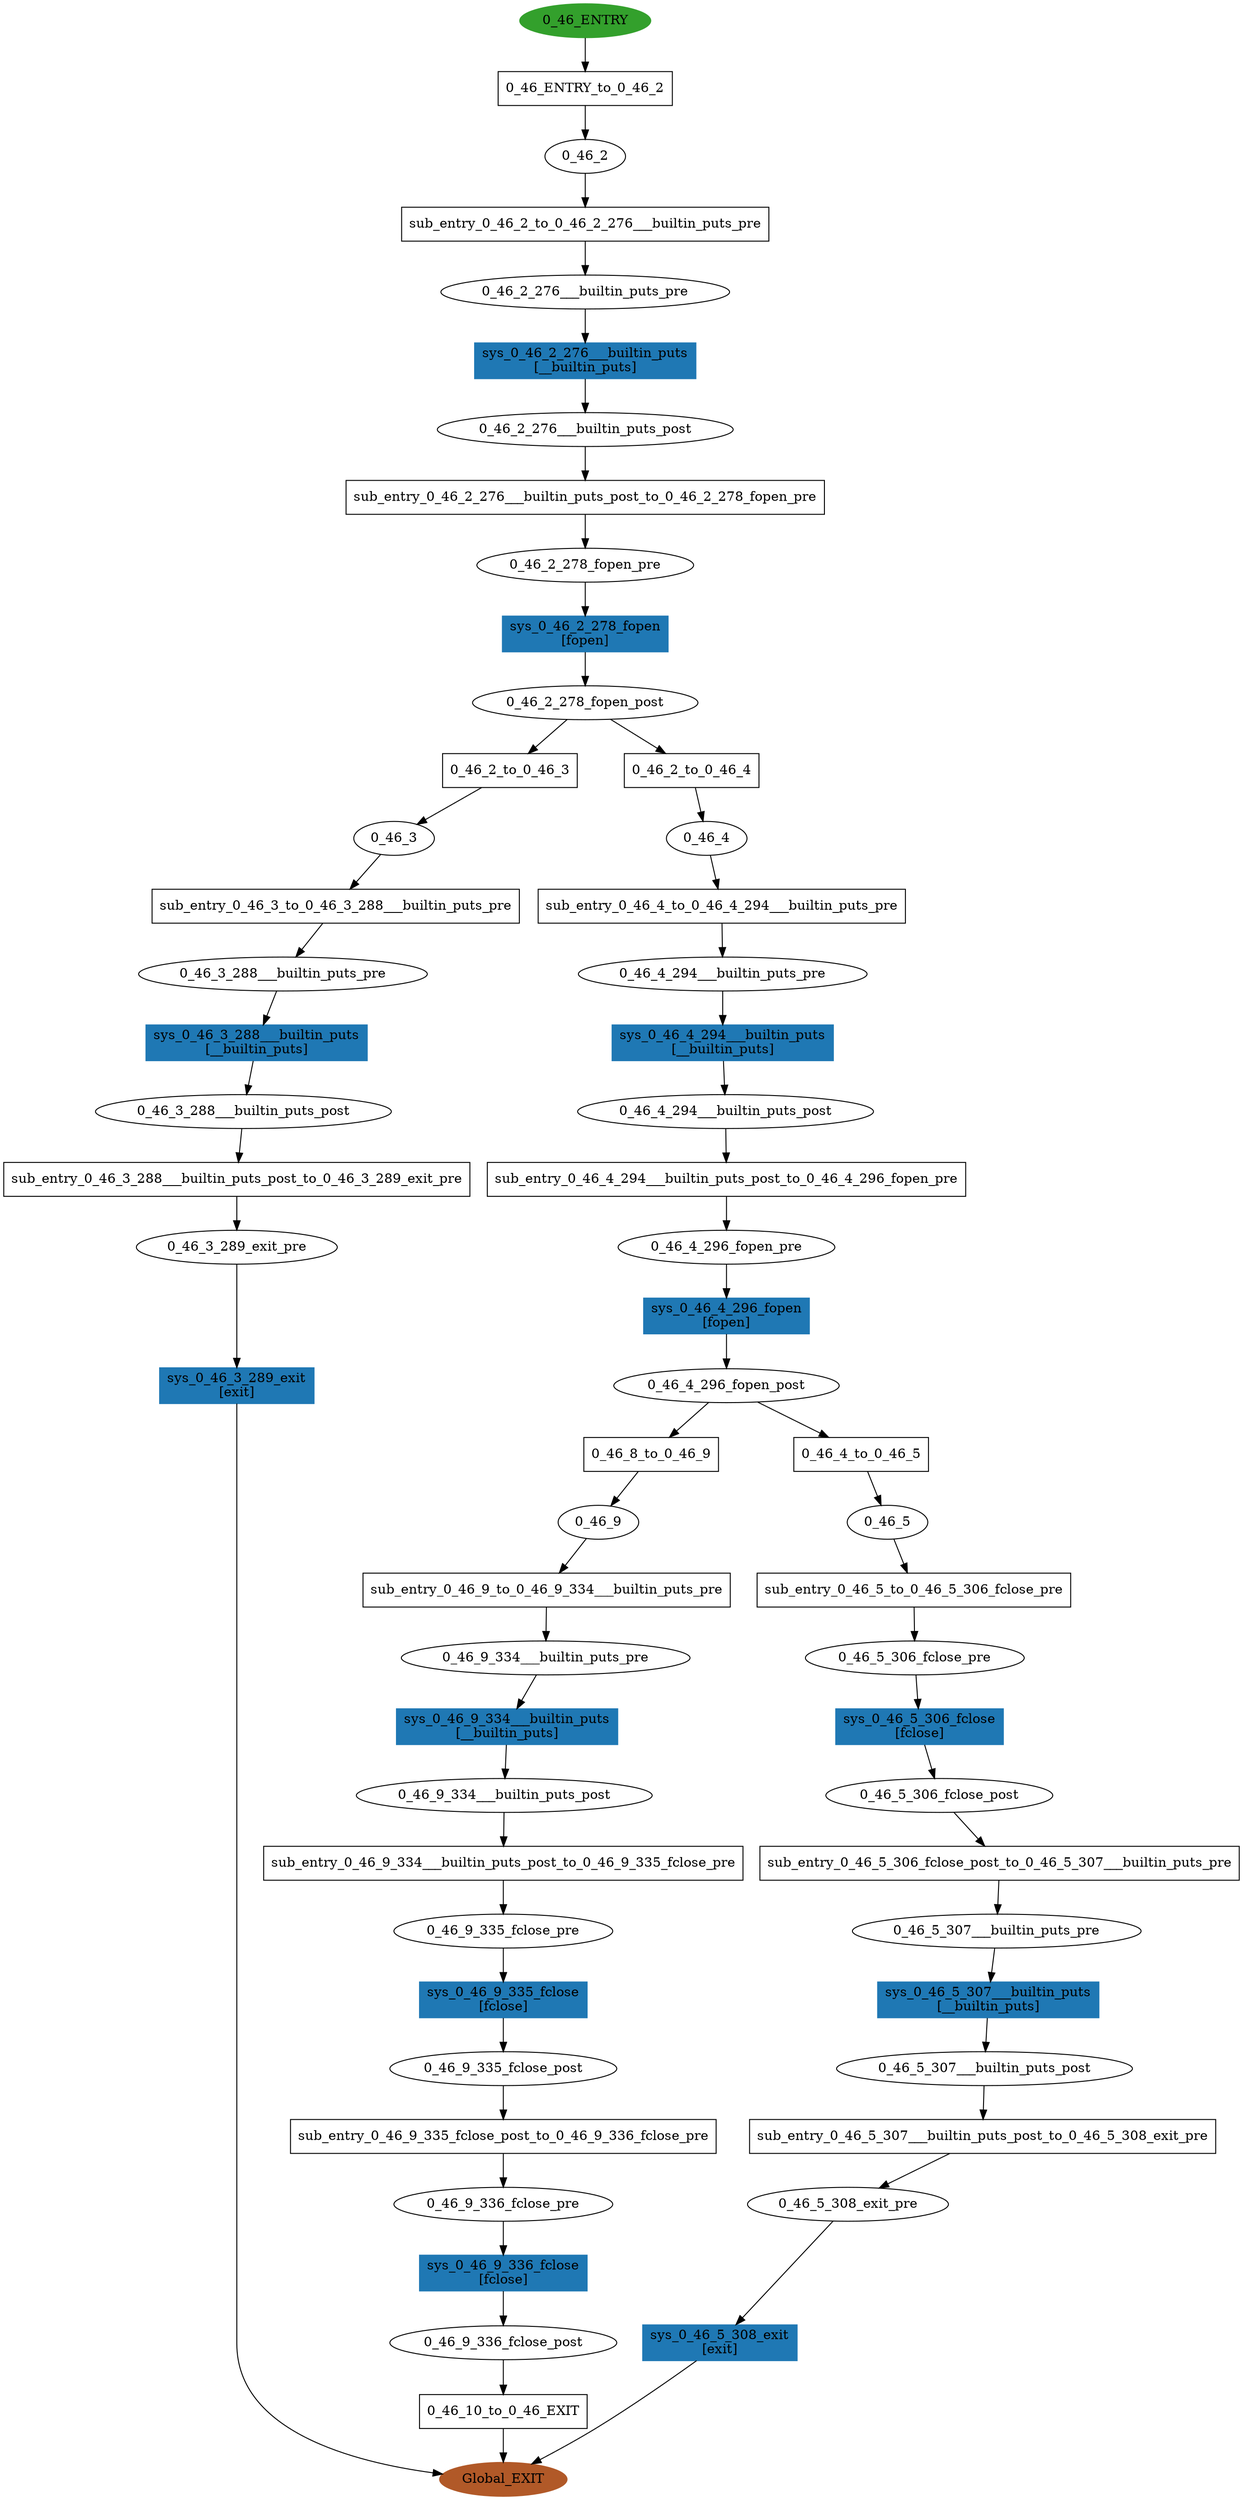 digraph model { 
compound=true; 
node  [style="filled", colorscheme="paired12"];  "0_46_5_306_fclose_pre" [shape=ellipse, style=""];
  "0_46_5_307___builtin_puts_pre" [shape=ellipse, style=""];
  "0_46_9_335_fclose_post" [shape=ellipse, style=""];
  "0_46_5_307___builtin_puts_post" [shape=ellipse, style=""];
  "0_46_5_306_fclose_post" [shape=ellipse, style=""];
  "0_46_3_288___builtin_puts_pre" [shape=ellipse, style=""];
  "0_46_2_276___builtin_puts_pre" [shape=ellipse, style=""];
  "0_46_3_289_exit_pre" [shape=ellipse, style=""];
  "0_46_9" [shape=ellipse, style=""];
  "0_46_9_335_fclose_pre" [shape=ellipse, style=""];
  "0_46_9_334___builtin_puts_post" [shape=ellipse, style=""];
  "0_46_3" [shape=ellipse, style=""];
  "0_46_2" [shape=ellipse, style=""];
  "0_46_5" [shape=ellipse, style=""];
  "0_46_4" [shape=ellipse, style=""];
  "0_46_ENTRY" [shape=ellipse, color=4, style=filled];
  "0_46_4_296_fopen_post" [shape=ellipse, style=""];
  "0_46_4_294___builtin_puts_pre" [shape=ellipse, style=""];
  "0_46_2_276___builtin_puts_post" [shape=ellipse, style=""];
  "0_46_4_294___builtin_puts_post" [shape=ellipse, style=""];
  "0_46_2_278_fopen_pre" [shape=ellipse, style=""];
  "0_46_5_308_exit_pre" [shape=ellipse, style=""];
  "0_46_9_334___builtin_puts_pre" [shape=ellipse, style=""];
  "0_46_3_288___builtin_puts_post" [shape=ellipse, style=""];
  "0_46_9_336_fclose_pre" [shape=ellipse, style=""];
  "0_46_9_336_fclose_post" [shape=ellipse, style=""];
  "0_46_2_278_fopen_post" [shape=ellipse, style=""];
  "0_46_4_296_fopen_pre" [shape=ellipse, style=""];
  "Global_EXIT" [shape=ellipse, color=12, style=filled];
  "sub_entry_0_46_9_to_0_46_9_334___builtin_puts_pre" [shape=box, style=""];
  "sub_entry_0_46_9_to_0_46_9_334___builtin_puts_pre" [label="sub_entry_0_46_9_to_0_46_9_334___builtin_puts_pre\n"];
  "sys_0_46_2_278_fopen" [shape=box, style=""];
  "sys_0_46_2_278_fopen" [color=2, style=filled];
  "sys_0_46_2_278_fopen" [label="sys_0_46_2_278_fopen\n[fopen]"];
  "sys_0_46_4_296_fopen" [shape=box, style=""];
  "sys_0_46_4_296_fopen" [color=2, style=filled];
  "sys_0_46_4_296_fopen" [label="sys_0_46_4_296_fopen\n[fopen]"];
  "sub_entry_0_46_4_to_0_46_4_294___builtin_puts_pre" [shape=box, style=""];
  "sub_entry_0_46_4_to_0_46_4_294___builtin_puts_pre" [label="sub_entry_0_46_4_to_0_46_4_294___builtin_puts_pre\n"];
  "sys_0_46_9_336_fclose" [shape=box, style=""];
  "sys_0_46_9_336_fclose" [color=2, style=filled];
  "sys_0_46_9_336_fclose" [label="sys_0_46_9_336_fclose\n[fclose]"];
  "0_46_8_to_0_46_9" [shape=box, style=""];
  "0_46_8_to_0_46_9" [label="0_46_8_to_0_46_9\n"];
  "0_46_2_to_0_46_3" [shape=box, style=""];
  "0_46_2_to_0_46_3" [label="0_46_2_to_0_46_3\n"];
  "sys_0_46_9_334___builtin_puts" [shape=box, style=""];
  "sys_0_46_9_334___builtin_puts" [color=2, style=filled];
  "sys_0_46_9_334___builtin_puts" [label="sys_0_46_9_334___builtin_puts\n[__builtin_puts]"];
  "0_46_2_to_0_46_4" [shape=box, style=""];
  "0_46_2_to_0_46_4" [label="0_46_2_to_0_46_4\n"];
  "sub_entry_0_46_3_288___builtin_puts_post_to_0_46_3_289_exit_pre" [shape=box, style=""];
  "sub_entry_0_46_3_288___builtin_puts_post_to_0_46_3_289_exit_pre" [label="sub_entry_0_46_3_288___builtin_puts_post_to_0_46_3_289_exit_pre\n"];
  "sub_entry_0_46_2_to_0_46_2_276___builtin_puts_pre" [shape=box, style=""];
  "sub_entry_0_46_2_to_0_46_2_276___builtin_puts_pre" [label="sub_entry_0_46_2_to_0_46_2_276___builtin_puts_pre\n"];
  "sys_0_46_2_276___builtin_puts" [shape=box, style=""];
  "sys_0_46_2_276___builtin_puts" [color=2, style=filled];
  "sys_0_46_2_276___builtin_puts" [label="sys_0_46_2_276___builtin_puts\n[__builtin_puts]"];
  "sys_0_46_4_294___builtin_puts" [shape=box, style=""];
  "sys_0_46_4_294___builtin_puts" [color=2, style=filled];
  "sys_0_46_4_294___builtin_puts" [label="sys_0_46_4_294___builtin_puts\n[__builtin_puts]"];
  "sys_0_46_5_306_fclose" [shape=box, style=""];
  "sys_0_46_5_306_fclose" [color=2, style=filled];
  "sys_0_46_5_306_fclose" [label="sys_0_46_5_306_fclose\n[fclose]"];
  "sub_entry_0_46_4_294___builtin_puts_post_to_0_46_4_296_fopen_pre" [shape=box, style=""];
  "sub_entry_0_46_4_294___builtin_puts_post_to_0_46_4_296_fopen_pre" [label="sub_entry_0_46_4_294___builtin_puts_post_to_0_46_4_296_fopen_pre\n"];
  "sub_entry_0_46_9_335_fclose_post_to_0_46_9_336_fclose_pre" [shape=box, style=""];
  "sub_entry_0_46_9_335_fclose_post_to_0_46_9_336_fclose_pre" [label="sub_entry_0_46_9_335_fclose_post_to_0_46_9_336_fclose_pre\n"];
  "sub_entry_0_46_2_276___builtin_puts_post_to_0_46_2_278_fopen_pre" [shape=box, style=""];
  "sub_entry_0_46_2_276___builtin_puts_post_to_0_46_2_278_fopen_pre" [label="sub_entry_0_46_2_276___builtin_puts_post_to_0_46_2_278_fopen_pre\n"];
  "sub_entry_0_46_9_334___builtin_puts_post_to_0_46_9_335_fclose_pre" [shape=box, style=""];
  "sub_entry_0_46_9_334___builtin_puts_post_to_0_46_9_335_fclose_pre" [label="sub_entry_0_46_9_334___builtin_puts_post_to_0_46_9_335_fclose_pre\n"];
  "sys_0_46_3_288___builtin_puts" [shape=box, style=""];
  "sys_0_46_3_288___builtin_puts" [color=2, style=filled];
  "sys_0_46_3_288___builtin_puts" [label="sys_0_46_3_288___builtin_puts\n[__builtin_puts]"];
  "0_46_ENTRY_to_0_46_2" [shape=box, style=""];
  "0_46_ENTRY_to_0_46_2" [label="0_46_ENTRY_to_0_46_2\n"];
  "sub_entry_0_46_5_to_0_46_5_306_fclose_pre" [shape=box, style=""];
  "sub_entry_0_46_5_to_0_46_5_306_fclose_pre" [label="sub_entry_0_46_5_to_0_46_5_306_fclose_pre\n"];
  "sys_0_46_3_289_exit" [shape=box, style=""];
  "sys_0_46_3_289_exit" [color=2, style=filled];
  "sys_0_46_3_289_exit" [label="sys_0_46_3_289_exit\n[exit]"];
  "sub_entry_0_46_3_to_0_46_3_288___builtin_puts_pre" [shape=box, style=""];
  "sub_entry_0_46_3_to_0_46_3_288___builtin_puts_pre" [label="sub_entry_0_46_3_to_0_46_3_288___builtin_puts_pre\n"];
  "sys_0_46_5_308_exit" [shape=box, style=""];
  "sys_0_46_5_308_exit" [color=2, style=filled];
  "sys_0_46_5_308_exit" [label="sys_0_46_5_308_exit\n[exit]"];
  "0_46_4_to_0_46_5" [shape=box, style=""];
  "0_46_4_to_0_46_5" [label="0_46_4_to_0_46_5\n"];
  "sys_0_46_5_307___builtin_puts" [shape=box, style=""];
  "sys_0_46_5_307___builtin_puts" [color=2, style=filled];
  "sys_0_46_5_307___builtin_puts" [label="sys_0_46_5_307___builtin_puts\n[__builtin_puts]"];
  "0_46_10_to_0_46_EXIT" [shape=box, style=""];
  "0_46_10_to_0_46_EXIT" [label="0_46_10_to_0_46_EXIT\n"];
  "sys_0_46_9_335_fclose" [shape=box, style=""];
  "sys_0_46_9_335_fclose" [color=2, style=filled];
  "sys_0_46_9_335_fclose" [label="sys_0_46_9_335_fclose\n[fclose]"];
  "sub_entry_0_46_5_307___builtin_puts_post_to_0_46_5_308_exit_pre" [shape=box, style=""];
  "sub_entry_0_46_5_307___builtin_puts_post_to_0_46_5_308_exit_pre" [label="sub_entry_0_46_5_307___builtin_puts_post_to_0_46_5_308_exit_pre\n"];
  "sub_entry_0_46_5_306_fclose_post_to_0_46_5_307___builtin_puts_pre" [shape=box, style=""];
  "sub_entry_0_46_5_306_fclose_post_to_0_46_5_307___builtin_puts_pre" [label="sub_entry_0_46_5_306_fclose_post_to_0_46_5_307___builtin_puts_pre\n"];
  "sub_entry_0_46_3_to_0_46_3_288___builtin_puts_pre" -> "0_46_3_288___builtin_puts_pre" [label="", arrowhead="normal"];
  "sub_entry_0_46_9_to_0_46_9_334___builtin_puts_pre" -> "0_46_9_334___builtin_puts_pre" [label="", arrowhead="normal"];
  "0_46_4_296_fopen_post" -> "0_46_4_to_0_46_5" [label="", arrowhead="normal"];
  "sub_entry_0_46_3_288___builtin_puts_post_to_0_46_3_289_exit_pre" -> "0_46_3_289_exit_pre" [label="", arrowhead="normal"];
  "0_46_4_294___builtin_puts_post" -> "sub_entry_0_46_4_294___builtin_puts_post_to_0_46_4_296_fopen_pre" [label="", arrowhead="normal"];
  "0_46_4_294___builtin_puts_pre" -> "sys_0_46_4_294___builtin_puts" [label="", arrowhead="normal"];
  "0_46_3" -> "sub_entry_0_46_3_to_0_46_3_288___builtin_puts_pre" [label="", arrowhead="normal"];
  "0_46_9_334___builtin_puts_pre" -> "sys_0_46_9_334___builtin_puts" [label="", arrowhead="normal"];
  "0_46_9_334___builtin_puts_post" -> "sub_entry_0_46_9_334___builtin_puts_post_to_0_46_9_335_fclose_pre" [label="", arrowhead="normal"];
  "0_46_2_276___builtin_puts_post" -> "sub_entry_0_46_2_276___builtin_puts_post_to_0_46_2_278_fopen_pre" [label="", arrowhead="normal"];
  "0_46_5_307___builtin_puts_post" -> "sub_entry_0_46_5_307___builtin_puts_post_to_0_46_5_308_exit_pre" [label="", arrowhead="normal"];
  "0_46_9_336_fclose_pre" -> "sys_0_46_9_336_fclose" [label="", arrowhead="normal"];
  "sub_entry_0_46_5_to_0_46_5_306_fclose_pre" -> "0_46_5_306_fclose_pre" [label="", arrowhead="normal"];
  "0_46_5_307___builtin_puts_pre" -> "sys_0_46_5_307___builtin_puts" [label="", arrowhead="normal"];
  "0_46_8_to_0_46_9" -> "0_46_9" [label="", arrowhead="normal"];
  "sys_0_46_5_307___builtin_puts" -> "0_46_5_307___builtin_puts_post" [label="", arrowhead="normal"];
  "0_46_4_296_fopen_pre" -> "sys_0_46_4_296_fopen" [label="", arrowhead="normal"];
  "0_46_3_288___builtin_puts_post" -> "sub_entry_0_46_3_288___builtin_puts_post_to_0_46_3_289_exit_pre" [label="", arrowhead="normal"];
  "0_46_9_336_fclose_post" -> "0_46_10_to_0_46_EXIT" [label="", arrowhead="normal"];
  "sys_0_46_5_308_exit" -> "Global_EXIT" [label="", arrowhead="normal"];
  "0_46_4_296_fopen_post" -> "0_46_8_to_0_46_9" [label="", arrowhead="normal"];
  "sys_0_46_4_296_fopen" -> "0_46_4_296_fopen_post" [label="", arrowhead="normal"];
  "0_46_4_to_0_46_5" -> "0_46_5" [label="", arrowhead="normal"];
  "0_46_ENTRY_to_0_46_2" -> "0_46_2" [label="", arrowhead="normal"];
  "sub_entry_0_46_2_276___builtin_puts_post_to_0_46_2_278_fopen_pre" -> "0_46_2_278_fopen_pre" [label="", arrowhead="normal"];
  "sub_entry_0_46_4_to_0_46_4_294___builtin_puts_pre" -> "0_46_4_294___builtin_puts_pre" [label="", arrowhead="normal"];
  "sys_0_46_9_334___builtin_puts" -> "0_46_9_334___builtin_puts_post" [label="", arrowhead="normal"];
  "sub_entry_0_46_2_to_0_46_2_276___builtin_puts_pre" -> "0_46_2_276___builtin_puts_pre" [label="", arrowhead="normal"];
  "0_46_5_306_fclose_pre" -> "sys_0_46_5_306_fclose" [label="", arrowhead="normal"];
  "0_46_9_335_fclose_pre" -> "sys_0_46_9_335_fclose" [label="", arrowhead="normal"];
  "0_46_5_306_fclose_post" -> "sub_entry_0_46_5_306_fclose_post_to_0_46_5_307___builtin_puts_pre" [label="", arrowhead="normal"];
  "0_46_2_278_fopen_pre" -> "sys_0_46_2_278_fopen" [label="", arrowhead="normal"];
  "sys_0_46_2_276___builtin_puts" -> "0_46_2_276___builtin_puts_post" [label="", arrowhead="normal"];
  "0_46_5_308_exit_pre" -> "sys_0_46_5_308_exit" [label="", arrowhead="normal"];
  "0_46_3_289_exit_pre" -> "sys_0_46_3_289_exit" [label="", arrowhead="normal"];
  "sys_0_46_2_278_fopen" -> "0_46_2_278_fopen_post" [label="", arrowhead="normal"];
  "0_46_4" -> "sub_entry_0_46_4_to_0_46_4_294___builtin_puts_pre" [label="", arrowhead="normal"];
  "0_46_9" -> "sub_entry_0_46_9_to_0_46_9_334___builtin_puts_pre" [label="", arrowhead="normal"];
  "0_46_5" -> "sub_entry_0_46_5_to_0_46_5_306_fclose_pre" [label="", arrowhead="normal"];
  "sys_0_46_3_288___builtin_puts" -> "0_46_3_288___builtin_puts_post" [label="", arrowhead="normal"];
  "0_46_3_288___builtin_puts_pre" -> "sys_0_46_3_288___builtin_puts" [label="", arrowhead="normal"];
  "sys_0_46_9_336_fclose" -> "0_46_9_336_fclose_post" [label="", arrowhead="normal"];
  "sys_0_46_3_289_exit" -> "Global_EXIT" [label="", arrowhead="normal"];
  "sub_entry_0_46_4_294___builtin_puts_post_to_0_46_4_296_fopen_pre" -> "0_46_4_296_fopen_pre" [label="", arrowhead="normal"];
  "0_46_2_to_0_46_4" -> "0_46_4" [label="", arrowhead="normal"];
  "0_46_2_to_0_46_3" -> "0_46_3" [label="", arrowhead="normal"];
  "sys_0_46_9_335_fclose" -> "0_46_9_335_fclose_post" [label="", arrowhead="normal"];
  "0_46_ENTRY" -> "0_46_ENTRY_to_0_46_2" [label="", arrowhead="normal"];
  "0_46_2_276___builtin_puts_pre" -> "sys_0_46_2_276___builtin_puts" [label="", arrowhead="normal"];
  "sub_entry_0_46_5_306_fclose_post_to_0_46_5_307___builtin_puts_pre" -> "0_46_5_307___builtin_puts_pre" [label="", arrowhead="normal"];
  "0_46_2_278_fopen_post" -> "0_46_2_to_0_46_3" [label="", arrowhead="normal"];
  "0_46_2" -> "sub_entry_0_46_2_to_0_46_2_276___builtin_puts_pre" [label="", arrowhead="normal"];
  "sub_entry_0_46_5_307___builtin_puts_post_to_0_46_5_308_exit_pre" -> "0_46_5_308_exit_pre" [label="", arrowhead="normal"];
  "0_46_2_278_fopen_post" -> "0_46_2_to_0_46_4" [label="", arrowhead="normal"];
  "sys_0_46_4_294___builtin_puts" -> "0_46_4_294___builtin_puts_post" [label="", arrowhead="normal"];
  "0_46_9_335_fclose_post" -> "sub_entry_0_46_9_335_fclose_post_to_0_46_9_336_fclose_pre" [label="", arrowhead="normal"];
  "sys_0_46_5_306_fclose" -> "0_46_5_306_fclose_post" [label="", arrowhead="normal"];
  "sub_entry_0_46_9_334___builtin_puts_post_to_0_46_9_335_fclose_pre" -> "0_46_9_335_fclose_pre" [label="", arrowhead="normal"];
  "0_46_10_to_0_46_EXIT" -> "Global_EXIT" [label="", arrowhead="normal"];
  "sub_entry_0_46_9_335_fclose_post_to_0_46_9_336_fclose_pre" -> "0_46_9_336_fclose_pre" [label="", arrowhead="normal"];
}
